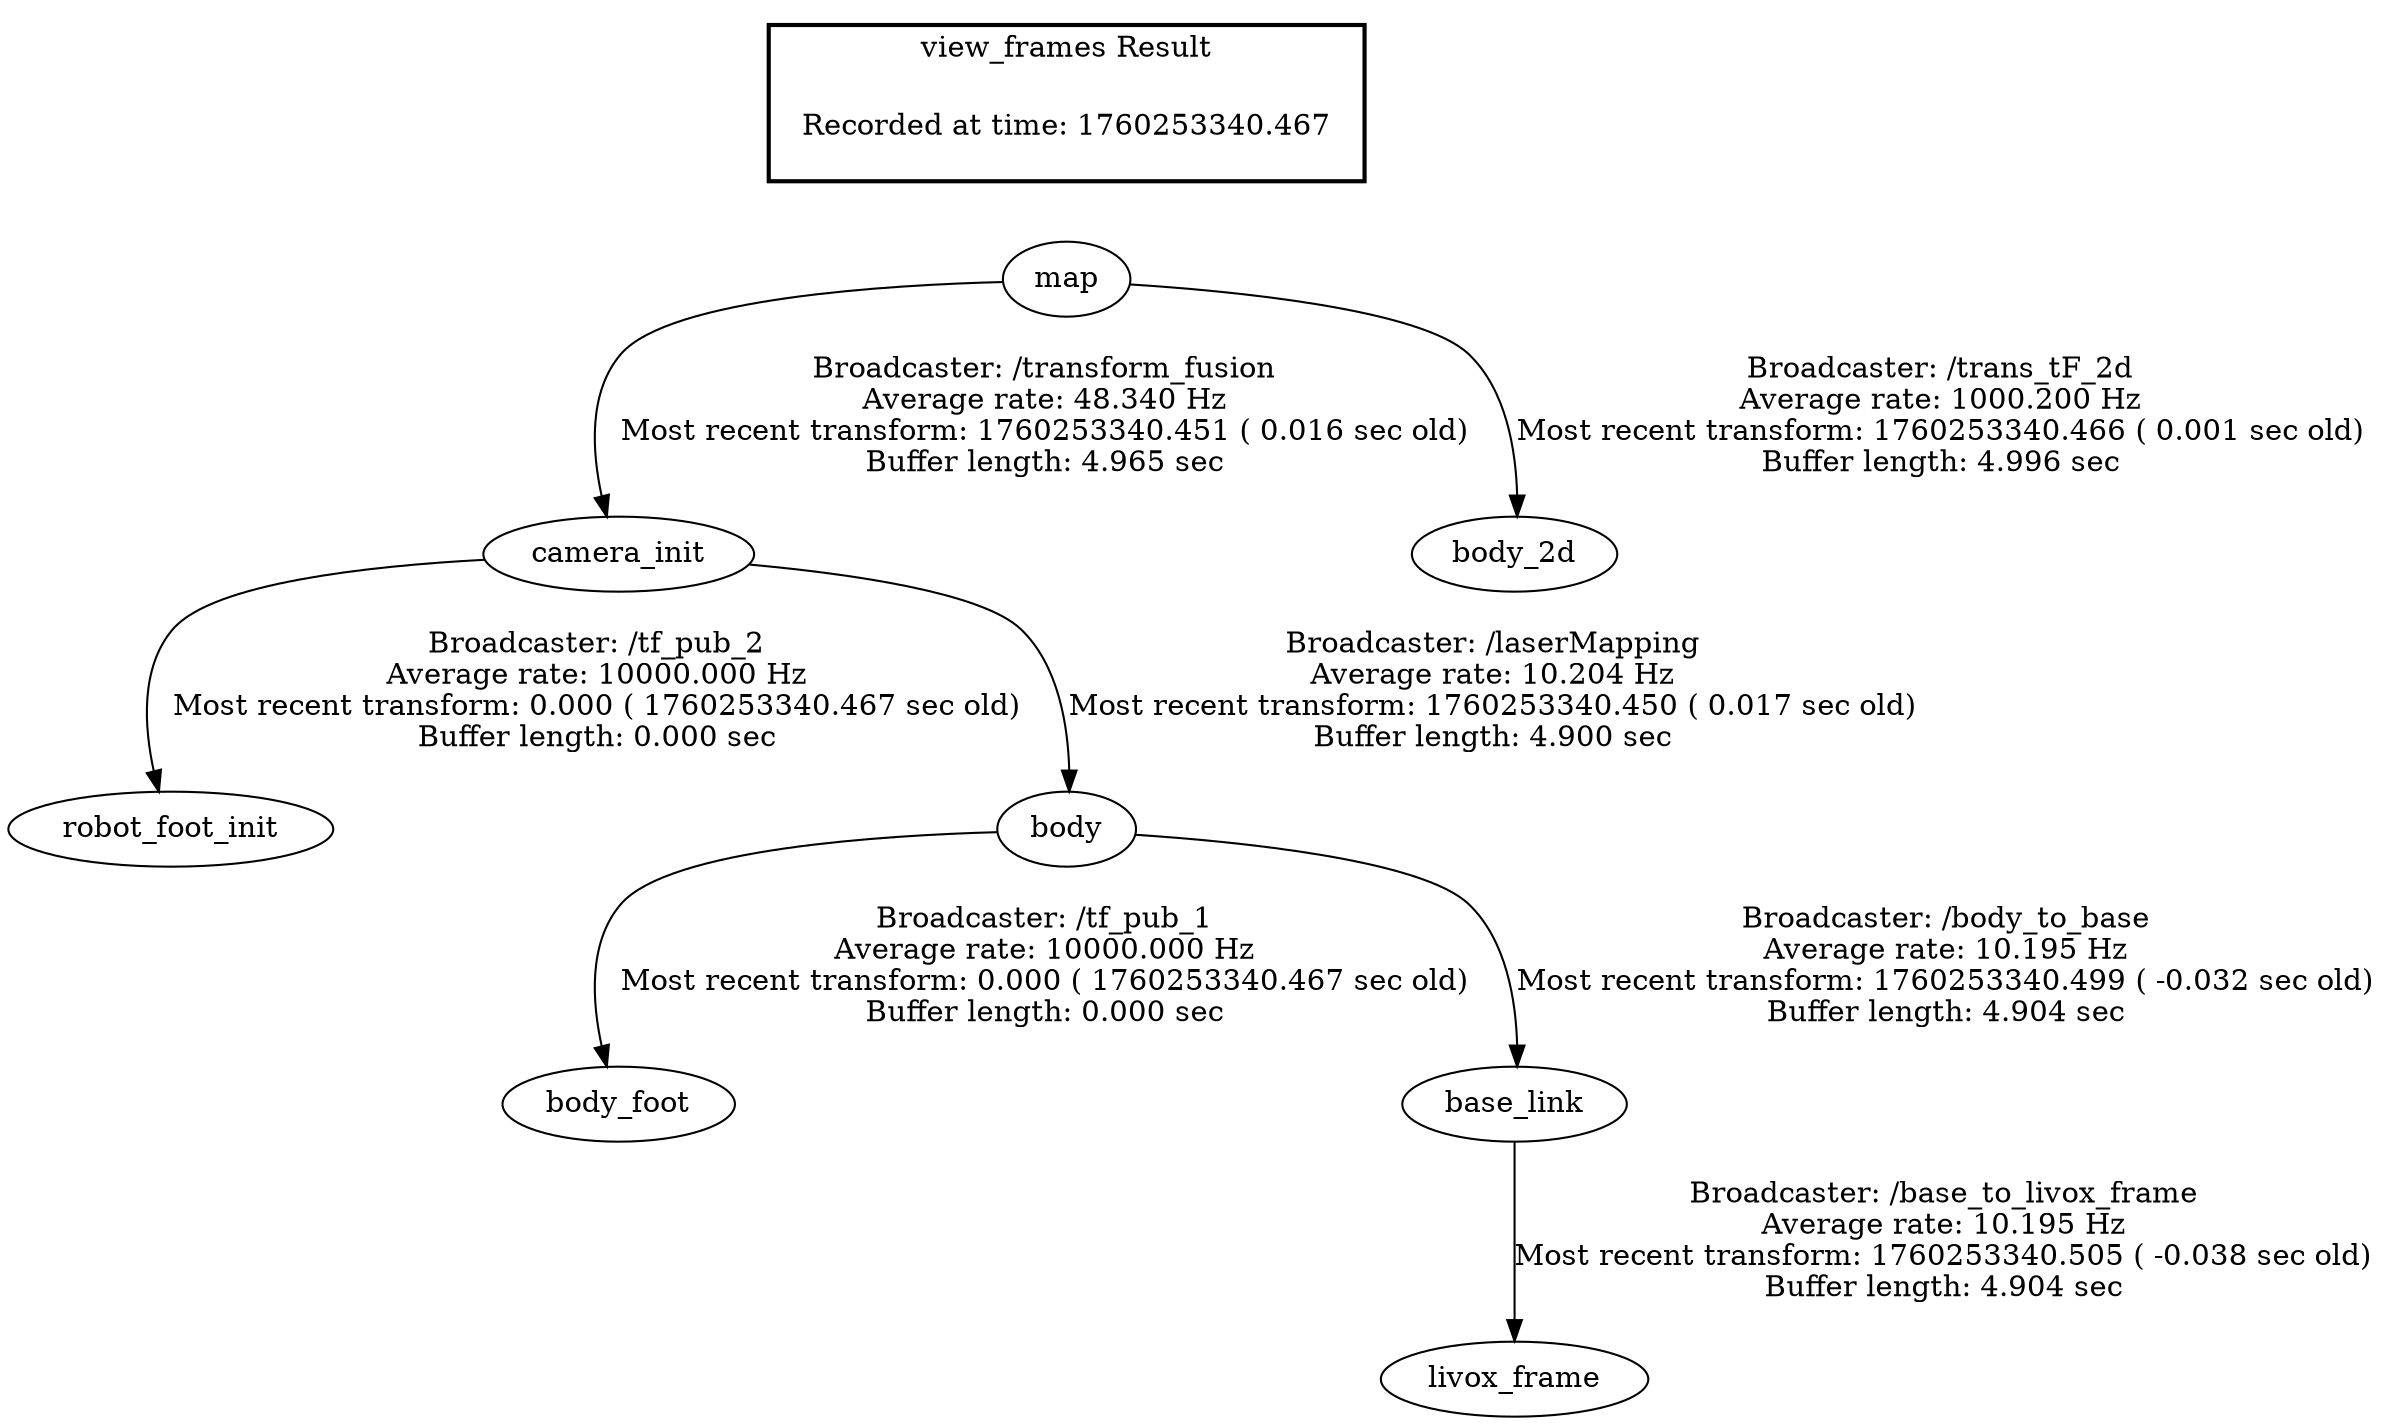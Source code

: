 digraph G {
"camera_init" -> "robot_foot_init"[label="Broadcaster: /tf_pub_2\nAverage rate: 10000.000 Hz\nMost recent transform: 0.000 ( 1760253340.467 sec old)\nBuffer length: 0.000 sec\n"];
"map" -> "camera_init"[label="Broadcaster: /transform_fusion\nAverage rate: 48.340 Hz\nMost recent transform: 1760253340.451 ( 0.016 sec old)\nBuffer length: 4.965 sec\n"];
"map" -> "body_2d"[label="Broadcaster: /trans_tF_2d\nAverage rate: 1000.200 Hz\nMost recent transform: 1760253340.466 ( 0.001 sec old)\nBuffer length: 4.996 sec\n"];
"body" -> "body_foot"[label="Broadcaster: /tf_pub_1\nAverage rate: 10000.000 Hz\nMost recent transform: 0.000 ( 1760253340.467 sec old)\nBuffer length: 0.000 sec\n"];
"camera_init" -> "body"[label="Broadcaster: /laserMapping\nAverage rate: 10.204 Hz\nMost recent transform: 1760253340.450 ( 0.017 sec old)\nBuffer length: 4.900 sec\n"];
"body" -> "base_link"[label="Broadcaster: /body_to_base\nAverage rate: 10.195 Hz\nMost recent transform: 1760253340.499 ( -0.032 sec old)\nBuffer length: 4.904 sec\n"];
"base_link" -> "livox_frame"[label="Broadcaster: /base_to_livox_frame\nAverage rate: 10.195 Hz\nMost recent transform: 1760253340.505 ( -0.038 sec old)\nBuffer length: 4.904 sec\n"];
edge [style=invis];
 subgraph cluster_legend { style=bold; color=black; label ="view_frames Result";
"Recorded at time: 1760253340.467"[ shape=plaintext ] ;
 }->"map";
}
